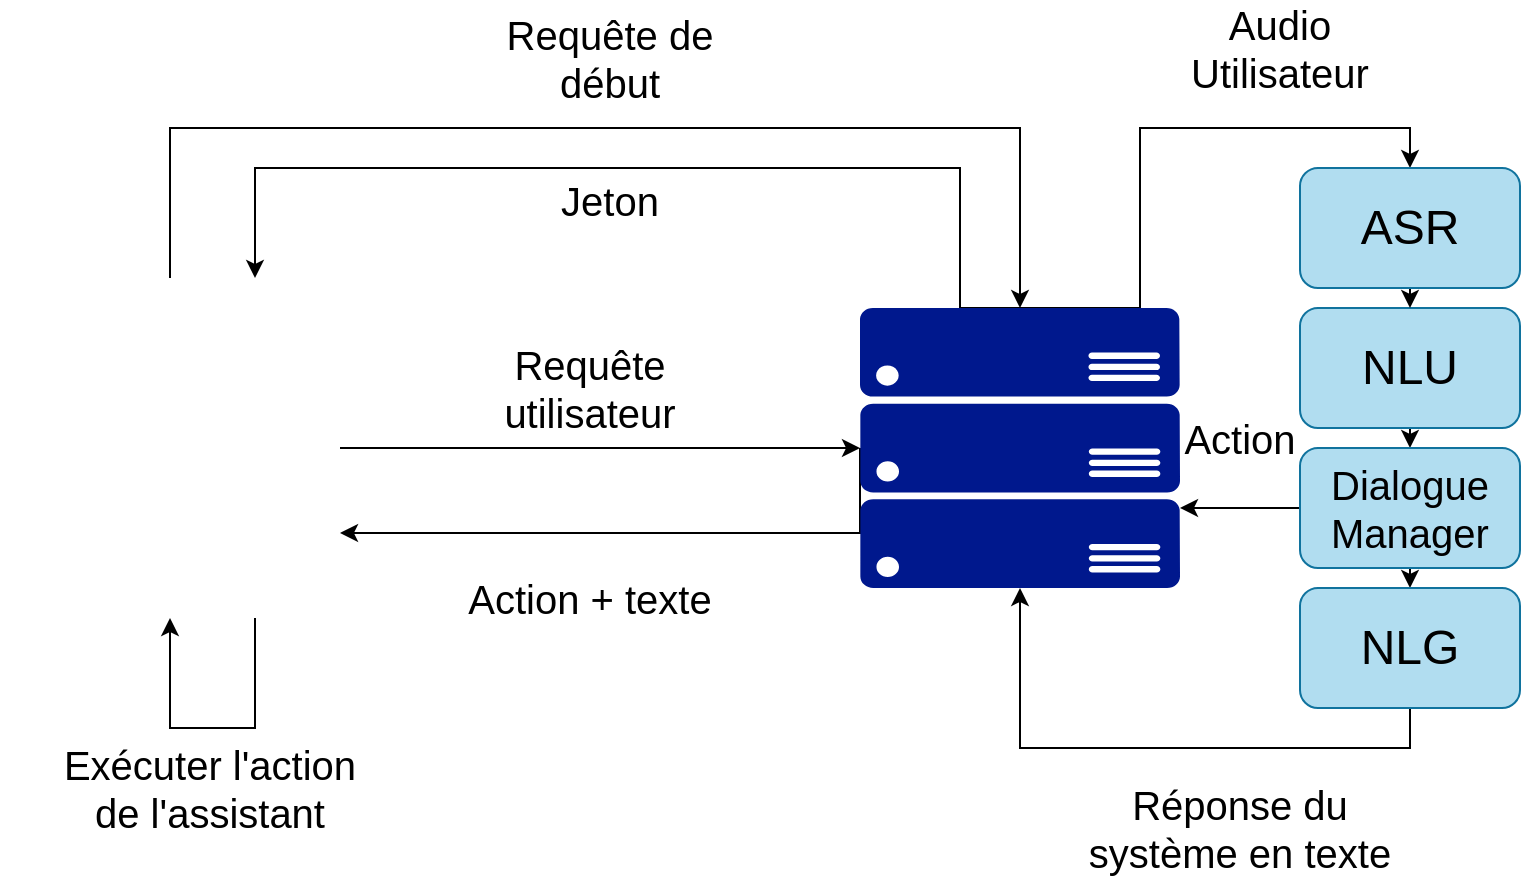 <mxfile version="10.7.6" type="device"><diagram id="c6_um8FNMbK3j3A_qLld" name="Page-1"><mxGraphModel dx="1074" dy="598" grid="1" gridSize="10" guides="1" tooltips="1" connect="1" arrows="1" fold="1" page="1" pageScale="1" pageWidth="850" pageHeight="1100" math="0" shadow="0"><root><mxCell id="0"/><mxCell id="1" parent="0"/><mxCell id="NI43TecaOFyVmrvkVuKK-12" style="edgeStyle=orthogonalEdgeStyle;rounded=0;orthogonalLoop=1;jettySize=auto;html=1;exitX=0.5;exitY=0;exitDx=0;exitDy=0;entryX=0.5;entryY=0;entryDx=0;entryDy=0;entryPerimeter=0;" edge="1" parent="1" source="NI43TecaOFyVmrvkVuKK-1" target="NI43TecaOFyVmrvkVuKK-2"><mxGeometry relative="1" as="geometry"><Array as="points"><mxPoint x="185" y="90"/><mxPoint x="610" y="90"/></Array></mxGeometry></mxCell><mxCell id="NI43TecaOFyVmrvkVuKK-22" style="edgeStyle=orthogonalEdgeStyle;rounded=0;orthogonalLoop=1;jettySize=auto;html=1;exitX=1;exitY=0.5;exitDx=0;exitDy=0;entryX=0;entryY=0.5;entryDx=0;entryDy=0;entryPerimeter=0;" edge="1" parent="1" source="NI43TecaOFyVmrvkVuKK-1" target="NI43TecaOFyVmrvkVuKK-2"><mxGeometry relative="1" as="geometry"/></mxCell><mxCell id="NI43TecaOFyVmrvkVuKK-1" value="" style="shape=image;html=1;verticalAlign=top;verticalLabelPosition=bottom;labelBackgroundColor=#ffffff;imageAspect=0;aspect=fixed;image=https://cdn4.iconfinder.com/data/icons/technology-83/1000/app_frontend_end_front_front-end_front_end_development-128.png" vertex="1" parent="1"><mxGeometry x="100" y="165" width="170" height="170" as="geometry"/></mxCell><mxCell id="NI43TecaOFyVmrvkVuKK-7" style="edgeStyle=orthogonalEdgeStyle;rounded=0;orthogonalLoop=1;jettySize=auto;html=1;exitX=0.5;exitY=0;exitDx=0;exitDy=0;exitPerimeter=0;entryX=0.5;entryY=0;entryDx=0;entryDy=0;" edge="1" parent="1" source="NI43TecaOFyVmrvkVuKK-2" target="NI43TecaOFyVmrvkVuKK-6"><mxGeometry relative="1" as="geometry"><Array as="points"><mxPoint x="670" y="180"/><mxPoint x="670" y="90"/><mxPoint x="805" y="90"/></Array></mxGeometry></mxCell><mxCell id="NI43TecaOFyVmrvkVuKK-14" style="edgeStyle=orthogonalEdgeStyle;rounded=0;orthogonalLoop=1;jettySize=auto;html=1;exitX=0.5;exitY=0;exitDx=0;exitDy=0;exitPerimeter=0;entryX=0.75;entryY=0;entryDx=0;entryDy=0;" edge="1" parent="1" source="NI43TecaOFyVmrvkVuKK-2" target="NI43TecaOFyVmrvkVuKK-1"><mxGeometry relative="1" as="geometry"><Array as="points"><mxPoint x="580" y="180"/><mxPoint x="580" y="110"/><mxPoint x="228" y="110"/></Array></mxGeometry></mxCell><mxCell id="NI43TecaOFyVmrvkVuKK-23" style="edgeStyle=orthogonalEdgeStyle;rounded=0;orthogonalLoop=1;jettySize=auto;html=1;exitX=0;exitY=0.5;exitDx=0;exitDy=0;exitPerimeter=0;entryX=1;entryY=0.75;entryDx=0;entryDy=0;" edge="1" parent="1" source="NI43TecaOFyVmrvkVuKK-2" target="NI43TecaOFyVmrvkVuKK-1"><mxGeometry relative="1" as="geometry"><Array as="points"><mxPoint x="530" y="293"/></Array></mxGeometry></mxCell><mxCell id="NI43TecaOFyVmrvkVuKK-2" value="" style="pointerEvents=1;shadow=0;dashed=0;html=1;strokeColor=none;labelPosition=center;verticalLabelPosition=bottom;verticalAlign=top;align=center;shape=mxgraph.azure.server_rack;fillColor=#00188D;" vertex="1" parent="1"><mxGeometry x="530" y="180" width="160" height="140" as="geometry"/></mxCell><mxCell id="NI43TecaOFyVmrvkVuKK-9" style="edgeStyle=orthogonalEdgeStyle;rounded=0;orthogonalLoop=1;jettySize=auto;html=1;exitX=0.5;exitY=1;exitDx=0;exitDy=0;entryX=0.5;entryY=0;entryDx=0;entryDy=0;" edge="1" parent="1" source="NI43TecaOFyVmrvkVuKK-3" target="NI43TecaOFyVmrvkVuKK-4"><mxGeometry relative="1" as="geometry"/></mxCell><mxCell id="NI43TecaOFyVmrvkVuKK-3" value="&lt;font style=&quot;font-size: 24px&quot;&gt;NLU&lt;/font&gt;" style="rounded=1;whiteSpace=wrap;html=1;fillColor=#b1ddf0;strokeColor=#10739e;" vertex="1" parent="1"><mxGeometry x="750" y="180" width="110" height="60" as="geometry"/></mxCell><mxCell id="NI43TecaOFyVmrvkVuKK-10" style="edgeStyle=orthogonalEdgeStyle;rounded=0;orthogonalLoop=1;jettySize=auto;html=1;exitX=0.5;exitY=1;exitDx=0;exitDy=0;entryX=0.5;entryY=0;entryDx=0;entryDy=0;" edge="1" parent="1" source="NI43TecaOFyVmrvkVuKK-4" target="NI43TecaOFyVmrvkVuKK-5"><mxGeometry relative="1" as="geometry"/></mxCell><mxCell id="NI43TecaOFyVmrvkVuKK-19" style="edgeStyle=orthogonalEdgeStyle;rounded=0;orthogonalLoop=1;jettySize=auto;html=1;exitX=0;exitY=0.5;exitDx=0;exitDy=0;entryX=1;entryY=0.714;entryDx=0;entryDy=0;entryPerimeter=0;" edge="1" parent="1" source="NI43TecaOFyVmrvkVuKK-4" target="NI43TecaOFyVmrvkVuKK-2"><mxGeometry relative="1" as="geometry"/></mxCell><mxCell id="NI43TecaOFyVmrvkVuKK-4" value="&lt;div style=&quot;font-size: 20px&quot;&gt;&lt;font style=&quot;font-size: 20px&quot;&gt;Dialogue&lt;/font&gt;&lt;/div&gt;&lt;div style=&quot;font-size: 20px&quot;&gt;&lt;font style=&quot;font-size: 20px&quot;&gt;&lt;font style=&quot;font-size: 20px&quot;&gt;Manager&lt;/font&gt;&lt;br&gt;&lt;/font&gt;&lt;/div&gt;" style="rounded=1;whiteSpace=wrap;html=1;fillColor=#b1ddf0;strokeColor=#10739e;" vertex="1" parent="1"><mxGeometry x="750" y="250" width="110" height="60" as="geometry"/></mxCell><mxCell id="NI43TecaOFyVmrvkVuKK-11" style="edgeStyle=orthogonalEdgeStyle;rounded=0;orthogonalLoop=1;jettySize=auto;html=1;exitX=0.5;exitY=1;exitDx=0;exitDy=0;entryX=0.5;entryY=1;entryDx=0;entryDy=0;entryPerimeter=0;" edge="1" parent="1" source="NI43TecaOFyVmrvkVuKK-5" target="NI43TecaOFyVmrvkVuKK-2"><mxGeometry relative="1" as="geometry"/></mxCell><mxCell id="NI43TecaOFyVmrvkVuKK-5" value="&lt;font style=&quot;font-size: 24px&quot;&gt;NLG&lt;/font&gt;" style="rounded=1;whiteSpace=wrap;html=1;fillColor=#b1ddf0;strokeColor=#10739e;" vertex="1" parent="1"><mxGeometry x="750" y="320" width="110" height="60" as="geometry"/></mxCell><mxCell id="NI43TecaOFyVmrvkVuKK-8" style="edgeStyle=orthogonalEdgeStyle;rounded=0;orthogonalLoop=1;jettySize=auto;html=1;exitX=0.5;exitY=1;exitDx=0;exitDy=0;entryX=0.5;entryY=0;entryDx=0;entryDy=0;" edge="1" parent="1" source="NI43TecaOFyVmrvkVuKK-6" target="NI43TecaOFyVmrvkVuKK-3"><mxGeometry relative="1" as="geometry"/></mxCell><mxCell id="NI43TecaOFyVmrvkVuKK-6" value="&lt;font style=&quot;font-size: 24px&quot;&gt;ASR&lt;/font&gt;" style="rounded=1;whiteSpace=wrap;html=1;fillColor=#b1ddf0;strokeColor=#10739e;" vertex="1" parent="1"><mxGeometry x="750" y="110" width="110" height="60" as="geometry"/></mxCell><mxCell id="NI43TecaOFyVmrvkVuKK-17" value="&lt;div style=&quot;font-size: 20px&quot;&gt;&lt;font style=&quot;font-size: 20px&quot;&gt;Audio&lt;/font&gt;&lt;/div&gt;&lt;div style=&quot;font-size: 20px&quot;&gt;&lt;font style=&quot;font-size: 20px&quot;&gt;Utilisateur&lt;/font&gt;&lt;br&gt;&lt;/div&gt;" style="text;html=1;strokeColor=none;fillColor=none;align=center;verticalAlign=middle;whiteSpace=wrap;rounded=0;" vertex="1" parent="1"><mxGeometry x="720" y="40" width="40" height="20" as="geometry"/></mxCell><mxCell id="NI43TecaOFyVmrvkVuKK-18" value="&lt;div style=&quot;font-size: 20px&quot;&gt;&lt;font style=&quot;font-size: 20px&quot;&gt;Réponse du système en texte&lt;/font&gt;&lt;br&gt;&lt;/div&gt;" style="text;html=1;strokeColor=none;fillColor=none;align=center;verticalAlign=middle;whiteSpace=wrap;rounded=0;" vertex="1" parent="1"><mxGeometry x="640" y="430" width="160" height="20" as="geometry"/></mxCell><mxCell id="NI43TecaOFyVmrvkVuKK-20" value="&lt;div style=&quot;font-size: 20px&quot;&gt;&lt;font style=&quot;font-size: 20px&quot;&gt;Action&lt;br&gt;&lt;/font&gt;&lt;/div&gt;" style="text;html=1;strokeColor=none;fillColor=none;align=center;verticalAlign=middle;whiteSpace=wrap;rounded=0;" vertex="1" parent="1"><mxGeometry x="645" y="235" width="150" height="20" as="geometry"/></mxCell><mxCell id="NI43TecaOFyVmrvkVuKK-21" value="&lt;div style=&quot;font-size: 20px&quot;&gt;&lt;font style=&quot;font-size: 20px&quot;&gt;Action + texte&lt;br&gt;&lt;/font&gt;&lt;/div&gt;" style="text;html=1;strokeColor=none;fillColor=none;align=center;verticalAlign=middle;whiteSpace=wrap;rounded=0;" vertex="1" parent="1"><mxGeometry x="320" y="315" width="150" height="20" as="geometry"/></mxCell><mxCell id="NI43TecaOFyVmrvkVuKK-24" value="&lt;div style=&quot;font-size: 20px&quot;&gt;&lt;font style=&quot;font-size: 20px&quot;&gt;Requête utilisateur&lt;br&gt;&lt;/font&gt;&lt;/div&gt;" style="text;html=1;strokeColor=none;fillColor=none;align=center;verticalAlign=middle;whiteSpace=wrap;rounded=0;" vertex="1" parent="1"><mxGeometry x="320" y="210" width="150" height="20" as="geometry"/></mxCell><mxCell id="NI43TecaOFyVmrvkVuKK-25" value="&lt;div style=&quot;font-size: 20px&quot;&gt;&lt;font style=&quot;font-size: 20px&quot;&gt;Requête de début&lt;br&gt;&lt;/font&gt;&lt;/div&gt;" style="text;html=1;strokeColor=none;fillColor=none;align=center;verticalAlign=middle;whiteSpace=wrap;rounded=0;" vertex="1" parent="1"><mxGeometry x="330" y="45" width="150" height="20" as="geometry"/></mxCell><mxCell id="NI43TecaOFyVmrvkVuKK-26" value="&lt;div style=&quot;font-size: 20px&quot;&gt;&lt;font style=&quot;font-size: 20px&quot;&gt;Jeton&lt;br&gt;&lt;/font&gt;&lt;/div&gt;" style="text;html=1;strokeColor=none;fillColor=none;align=center;verticalAlign=middle;whiteSpace=wrap;rounded=0;" vertex="1" parent="1"><mxGeometry x="330" y="116" width="150" height="20" as="geometry"/></mxCell><mxCell id="NI43TecaOFyVmrvkVuKK-28" style="edgeStyle=orthogonalEdgeStyle;rounded=0;orthogonalLoop=1;jettySize=auto;html=1;exitX=0.75;exitY=1;exitDx=0;exitDy=0;entryX=0.5;entryY=1;entryDx=0;entryDy=0;" edge="1" parent="1" source="NI43TecaOFyVmrvkVuKK-1" target="NI43TecaOFyVmrvkVuKK-1"><mxGeometry relative="1" as="geometry"><Array as="points"><mxPoint x="228" y="390"/><mxPoint x="185" y="390"/></Array></mxGeometry></mxCell><mxCell id="NI43TecaOFyVmrvkVuKK-29" value="&lt;div style=&quot;font-size: 20px&quot;&gt;&lt;font style=&quot;font-size: 20px&quot;&gt;Exécuter l'action de l'assistant&lt;br&gt;&lt;/font&gt;&lt;/div&gt;" style="text;html=1;strokeColor=none;fillColor=none;align=center;verticalAlign=middle;whiteSpace=wrap;rounded=0;" vertex="1" parent="1"><mxGeometry x="130" y="410" width="150" height="20" as="geometry"/></mxCell></root></mxGraphModel></diagram></mxfile>
